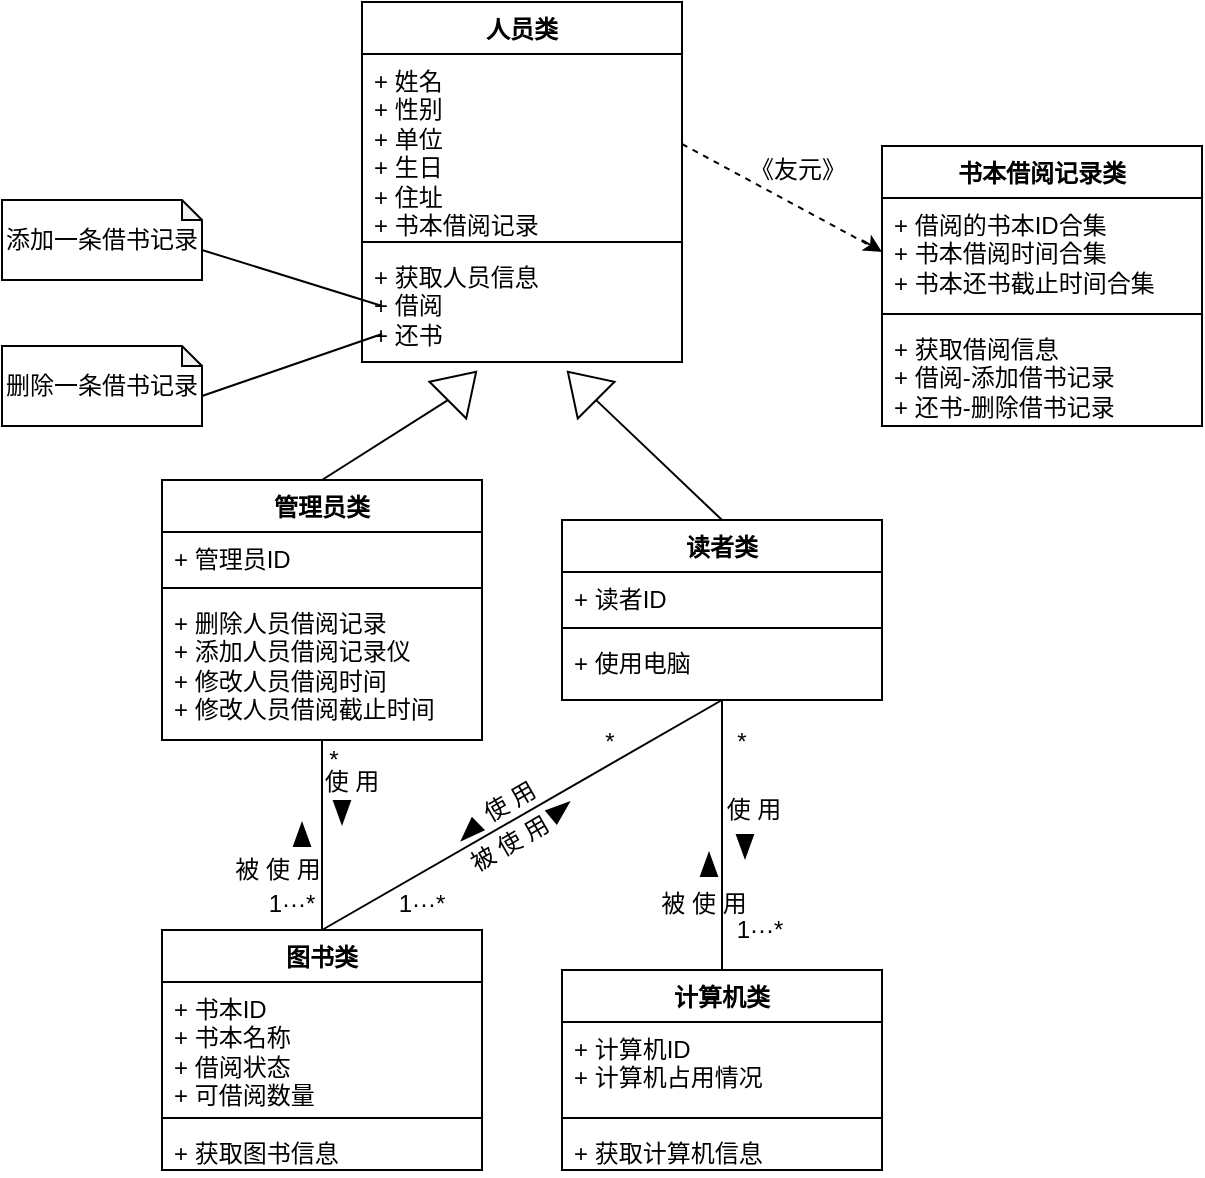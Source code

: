 <mxfile version="21.1.1" type="github">
  <diagram id="C5RBs43oDa-KdzZeNtuy" name="Page-1">
    <mxGraphModel dx="1342" dy="623" grid="1" gridSize="10" guides="1" tooltips="1" connect="1" arrows="1" fold="1" page="1" pageScale="1" pageWidth="827" pageHeight="1169" math="0" shadow="0">
      <root>
        <mxCell id="WIyWlLk6GJQsqaUBKTNV-0" />
        <mxCell id="WIyWlLk6GJQsqaUBKTNV-1" parent="WIyWlLk6GJQsqaUBKTNV-0" />
        <mxCell id="I4qgjlkOym51_c_RJzPV-0" value="人员类" style="swimlane;fontStyle=1;align=center;verticalAlign=top;childLayout=stackLayout;horizontal=1;startSize=26;horizontalStack=0;resizeParent=1;resizeParentMax=0;resizeLast=0;collapsible=1;marginBottom=0;whiteSpace=wrap;html=1;" vertex="1" parent="WIyWlLk6GJQsqaUBKTNV-1">
          <mxGeometry x="220" y="61" width="160" height="180" as="geometry" />
        </mxCell>
        <mxCell id="I4qgjlkOym51_c_RJzPV-1" value="+ 姓名&lt;br&gt;+ 性别&lt;br&gt;+ 单位&lt;br&gt;+ 生日&lt;br&gt;+ 住址&lt;br&gt;+ 书本借阅记录" style="text;strokeColor=none;fillColor=none;align=left;verticalAlign=top;spacingLeft=4;spacingRight=4;overflow=hidden;rotatable=0;points=[[0,0.5],[1,0.5]];portConstraint=eastwest;whiteSpace=wrap;html=1;" vertex="1" parent="I4qgjlkOym51_c_RJzPV-0">
          <mxGeometry y="26" width="160" height="90" as="geometry" />
        </mxCell>
        <mxCell id="I4qgjlkOym51_c_RJzPV-2" value="" style="line;strokeWidth=1;fillColor=none;align=left;verticalAlign=middle;spacingTop=-1;spacingLeft=3;spacingRight=3;rotatable=0;labelPosition=right;points=[];portConstraint=eastwest;strokeColor=inherit;" vertex="1" parent="I4qgjlkOym51_c_RJzPV-0">
          <mxGeometry y="116" width="160" height="8" as="geometry" />
        </mxCell>
        <mxCell id="I4qgjlkOym51_c_RJzPV-3" value="+ 获取人员信息&lt;br&gt;+ 借阅&lt;br style=&quot;border-color: var(--border-color);&quot;&gt;+ 还书" style="text;strokeColor=none;fillColor=none;align=left;verticalAlign=top;spacingLeft=4;spacingRight=4;overflow=hidden;rotatable=0;points=[[0,0.5],[1,0.5]];portConstraint=eastwest;whiteSpace=wrap;html=1;" vertex="1" parent="I4qgjlkOym51_c_RJzPV-0">
          <mxGeometry y="124" width="160" height="56" as="geometry" />
        </mxCell>
        <mxCell id="I4qgjlkOym51_c_RJzPV-4" value="管理员类" style="swimlane;fontStyle=1;align=center;verticalAlign=top;childLayout=stackLayout;horizontal=1;startSize=26;horizontalStack=0;resizeParent=1;resizeParentMax=0;resizeLast=0;collapsible=1;marginBottom=0;whiteSpace=wrap;html=1;" vertex="1" parent="WIyWlLk6GJQsqaUBKTNV-1">
          <mxGeometry x="120" y="300" width="160" height="130" as="geometry" />
        </mxCell>
        <mxCell id="I4qgjlkOym51_c_RJzPV-5" value="+ 管理员ID" style="text;strokeColor=none;fillColor=none;align=left;verticalAlign=top;spacingLeft=4;spacingRight=4;overflow=hidden;rotatable=0;points=[[0,0.5],[1,0.5]];portConstraint=eastwest;whiteSpace=wrap;html=1;" vertex="1" parent="I4qgjlkOym51_c_RJzPV-4">
          <mxGeometry y="26" width="160" height="24" as="geometry" />
        </mxCell>
        <mxCell id="I4qgjlkOym51_c_RJzPV-6" value="" style="line;strokeWidth=1;fillColor=none;align=left;verticalAlign=middle;spacingTop=-1;spacingLeft=3;spacingRight=3;rotatable=0;labelPosition=right;points=[];portConstraint=eastwest;strokeColor=inherit;" vertex="1" parent="I4qgjlkOym51_c_RJzPV-4">
          <mxGeometry y="50" width="160" height="8" as="geometry" />
        </mxCell>
        <mxCell id="I4qgjlkOym51_c_RJzPV-7" value="+ 删除人员借阅记录&lt;br&gt;+ 添加人员借阅记录仪&lt;br&gt;+ 修改人员借阅时间&lt;br style=&quot;border-color: var(--border-color);&quot;&gt;+ 修改人员借阅截止时间" style="text;strokeColor=none;fillColor=none;align=left;verticalAlign=top;spacingLeft=4;spacingRight=4;overflow=hidden;rotatable=0;points=[[0,0.5],[1,0.5]];portConstraint=eastwest;whiteSpace=wrap;html=1;" vertex="1" parent="I4qgjlkOym51_c_RJzPV-4">
          <mxGeometry y="58" width="160" height="72" as="geometry" />
        </mxCell>
        <mxCell id="I4qgjlkOym51_c_RJzPV-9" value="读者类" style="swimlane;fontStyle=1;align=center;verticalAlign=top;childLayout=stackLayout;horizontal=1;startSize=26;horizontalStack=0;resizeParent=1;resizeParentMax=0;resizeLast=0;collapsible=1;marginBottom=0;whiteSpace=wrap;html=1;" vertex="1" parent="WIyWlLk6GJQsqaUBKTNV-1">
          <mxGeometry x="320" y="320" width="160" height="90" as="geometry" />
        </mxCell>
        <mxCell id="I4qgjlkOym51_c_RJzPV-10" value="+ 读者ID" style="text;strokeColor=none;fillColor=none;align=left;verticalAlign=top;spacingLeft=4;spacingRight=4;overflow=hidden;rotatable=0;points=[[0,0.5],[1,0.5]];portConstraint=eastwest;whiteSpace=wrap;html=1;" vertex="1" parent="I4qgjlkOym51_c_RJzPV-9">
          <mxGeometry y="26" width="160" height="24" as="geometry" />
        </mxCell>
        <mxCell id="I4qgjlkOym51_c_RJzPV-11" value="" style="line;strokeWidth=1;fillColor=none;align=left;verticalAlign=middle;spacingTop=-1;spacingLeft=3;spacingRight=3;rotatable=0;labelPosition=right;points=[];portConstraint=eastwest;strokeColor=inherit;" vertex="1" parent="I4qgjlkOym51_c_RJzPV-9">
          <mxGeometry y="50" width="160" height="8" as="geometry" />
        </mxCell>
        <mxCell id="I4qgjlkOym51_c_RJzPV-12" value="+ 使用电脑" style="text;strokeColor=none;fillColor=none;align=left;verticalAlign=top;spacingLeft=4;spacingRight=4;overflow=hidden;rotatable=0;points=[[0,0.5],[1,0.5]];portConstraint=eastwest;whiteSpace=wrap;html=1;" vertex="1" parent="I4qgjlkOym51_c_RJzPV-9">
          <mxGeometry y="58" width="160" height="32" as="geometry" />
        </mxCell>
        <mxCell id="I4qgjlkOym51_c_RJzPV-13" value="" style="triangle;whiteSpace=wrap;html=1;rotation=-45;" vertex="1" parent="WIyWlLk6GJQsqaUBKTNV-1">
          <mxGeometry x="260" y="240" width="20" height="26" as="geometry" />
        </mxCell>
        <mxCell id="I4qgjlkOym51_c_RJzPV-14" value="" style="triangle;whiteSpace=wrap;html=1;rotation=-135;" vertex="1" parent="WIyWlLk6GJQsqaUBKTNV-1">
          <mxGeometry x="320" y="240" width="20" height="26" as="geometry" />
        </mxCell>
        <mxCell id="I4qgjlkOym51_c_RJzPV-15" value="" style="endArrow=none;html=1;rounded=0;exitX=0.5;exitY=0;exitDx=0;exitDy=0;entryX=0;entryY=0.5;entryDx=0;entryDy=0;" edge="1" parent="WIyWlLk6GJQsqaUBKTNV-1" source="I4qgjlkOym51_c_RJzPV-4" target="I4qgjlkOym51_c_RJzPV-13">
          <mxGeometry width="50" height="50" relative="1" as="geometry">
            <mxPoint x="360" y="310" as="sourcePoint" />
            <mxPoint x="410" y="260" as="targetPoint" />
          </mxGeometry>
        </mxCell>
        <mxCell id="I4qgjlkOym51_c_RJzPV-16" value="" style="endArrow=none;html=1;rounded=0;entryX=0;entryY=0.5;entryDx=0;entryDy=0;exitX=0.5;exitY=0;exitDx=0;exitDy=0;" edge="1" parent="WIyWlLk6GJQsqaUBKTNV-1" source="I4qgjlkOym51_c_RJzPV-9" target="I4qgjlkOym51_c_RJzPV-14">
          <mxGeometry width="50" height="50" relative="1" as="geometry">
            <mxPoint x="360" y="310" as="sourcePoint" />
            <mxPoint x="410" y="260" as="targetPoint" />
          </mxGeometry>
        </mxCell>
        <mxCell id="I4qgjlkOym51_c_RJzPV-19" value="图书类" style="swimlane;fontStyle=1;align=center;verticalAlign=top;childLayout=stackLayout;horizontal=1;startSize=26;horizontalStack=0;resizeParent=1;resizeParentMax=0;resizeLast=0;collapsible=1;marginBottom=0;whiteSpace=wrap;html=1;" vertex="1" parent="WIyWlLk6GJQsqaUBKTNV-1">
          <mxGeometry x="120" y="525" width="160" height="120" as="geometry" />
        </mxCell>
        <mxCell id="I4qgjlkOym51_c_RJzPV-20" value="+ 书本ID&lt;br&gt;+ 书本名称&lt;br&gt;+ 借阅状态&lt;br&gt;+ 可借阅数量" style="text;strokeColor=none;fillColor=none;align=left;verticalAlign=top;spacingLeft=4;spacingRight=4;overflow=hidden;rotatable=0;points=[[0,0.5],[1,0.5]];portConstraint=eastwest;whiteSpace=wrap;html=1;" vertex="1" parent="I4qgjlkOym51_c_RJzPV-19">
          <mxGeometry y="26" width="160" height="64" as="geometry" />
        </mxCell>
        <mxCell id="I4qgjlkOym51_c_RJzPV-21" value="" style="line;strokeWidth=1;fillColor=none;align=left;verticalAlign=middle;spacingTop=-1;spacingLeft=3;spacingRight=3;rotatable=0;labelPosition=right;points=[];portConstraint=eastwest;strokeColor=inherit;" vertex="1" parent="I4qgjlkOym51_c_RJzPV-19">
          <mxGeometry y="90" width="160" height="8" as="geometry" />
        </mxCell>
        <mxCell id="I4qgjlkOym51_c_RJzPV-22" value="+ &lt;font style=&quot;font-size: 12px;&quot;&gt;获取图书信息&lt;/font&gt;" style="text;strokeColor=none;fillColor=none;align=left;verticalAlign=top;spacingLeft=4;spacingRight=4;overflow=hidden;rotatable=0;points=[[0,0.5],[1,0.5]];portConstraint=eastwest;whiteSpace=wrap;html=1;" vertex="1" parent="I4qgjlkOym51_c_RJzPV-19">
          <mxGeometry y="98" width="160" height="22" as="geometry" />
        </mxCell>
        <mxCell id="I4qgjlkOym51_c_RJzPV-23" value="计算机类" style="swimlane;fontStyle=1;align=center;verticalAlign=top;childLayout=stackLayout;horizontal=1;startSize=26;horizontalStack=0;resizeParent=1;resizeParentMax=0;resizeLast=0;collapsible=1;marginBottom=0;whiteSpace=wrap;html=1;" vertex="1" parent="WIyWlLk6GJQsqaUBKTNV-1">
          <mxGeometry x="320" y="545" width="160" height="100" as="geometry" />
        </mxCell>
        <mxCell id="I4qgjlkOym51_c_RJzPV-24" value="+ 计算机ID&lt;br&gt;+ 计算机占用情况" style="text;strokeColor=none;fillColor=none;align=left;verticalAlign=top;spacingLeft=4;spacingRight=4;overflow=hidden;rotatable=0;points=[[0,0.5],[1,0.5]];portConstraint=eastwest;whiteSpace=wrap;html=1;" vertex="1" parent="I4qgjlkOym51_c_RJzPV-23">
          <mxGeometry y="26" width="160" height="44" as="geometry" />
        </mxCell>
        <mxCell id="I4qgjlkOym51_c_RJzPV-25" value="" style="line;strokeWidth=1;fillColor=none;align=left;verticalAlign=middle;spacingTop=-1;spacingLeft=3;spacingRight=3;rotatable=0;labelPosition=right;points=[];portConstraint=eastwest;strokeColor=inherit;" vertex="1" parent="I4qgjlkOym51_c_RJzPV-23">
          <mxGeometry y="70" width="160" height="8" as="geometry" />
        </mxCell>
        <mxCell id="I4qgjlkOym51_c_RJzPV-26" value="+ 获取计算机信息" style="text;strokeColor=none;fillColor=none;align=left;verticalAlign=top;spacingLeft=4;spacingRight=4;overflow=hidden;rotatable=0;points=[[0,0.5],[1,0.5]];portConstraint=eastwest;whiteSpace=wrap;html=1;" vertex="1" parent="I4qgjlkOym51_c_RJzPV-23">
          <mxGeometry y="78" width="160" height="22" as="geometry" />
        </mxCell>
        <mxCell id="I4qgjlkOym51_c_RJzPV-27" value="" style="endArrow=none;html=1;rounded=0;exitX=0.5;exitY=0;exitDx=0;exitDy=0;entryX=0.5;entryY=1;entryDx=0;entryDy=0;entryPerimeter=0;" edge="1" parent="WIyWlLk6GJQsqaUBKTNV-1" source="I4qgjlkOym51_c_RJzPV-19" target="I4qgjlkOym51_c_RJzPV-7">
          <mxGeometry width="50" height="50" relative="1" as="geometry">
            <mxPoint x="360" y="480" as="sourcePoint" />
            <mxPoint x="190" y="440" as="targetPoint" />
          </mxGeometry>
        </mxCell>
        <mxCell id="I4qgjlkOym51_c_RJzPV-28" value="" style="endArrow=none;html=1;rounded=0;exitX=0.5;exitY=0;exitDx=0;exitDy=0;entryX=0.5;entryY=1.013;entryDx=0;entryDy=0;entryPerimeter=0;" edge="1" parent="WIyWlLk6GJQsqaUBKTNV-1" source="I4qgjlkOym51_c_RJzPV-23" target="I4qgjlkOym51_c_RJzPV-12">
          <mxGeometry width="50" height="50" relative="1" as="geometry">
            <mxPoint x="329.66" y="480" as="sourcePoint" />
            <mxPoint x="329.66" y="420" as="targetPoint" />
          </mxGeometry>
        </mxCell>
        <mxCell id="I4qgjlkOym51_c_RJzPV-29" value="" style="endArrow=none;html=1;rounded=0;entryX=0.5;entryY=1;entryDx=0;entryDy=0;entryPerimeter=0;exitX=0.5;exitY=0;exitDx=0;exitDy=0;" edge="1" parent="WIyWlLk6GJQsqaUBKTNV-1" source="I4qgjlkOym51_c_RJzPV-19" target="I4qgjlkOym51_c_RJzPV-12">
          <mxGeometry width="50" height="50" relative="1" as="geometry">
            <mxPoint x="360" y="500" as="sourcePoint" />
            <mxPoint x="410" y="450" as="targetPoint" />
          </mxGeometry>
        </mxCell>
        <mxCell id="I4qgjlkOym51_c_RJzPV-32" value="添加一条借书记录" style="shape=note;whiteSpace=wrap;html=1;backgroundOutline=1;darkOpacity=0.05;size=10;" vertex="1" parent="WIyWlLk6GJQsqaUBKTNV-1">
          <mxGeometry x="40" y="160" width="100" height="40" as="geometry" />
        </mxCell>
        <mxCell id="I4qgjlkOym51_c_RJzPV-34" value="删除一条借书记录" style="shape=note;whiteSpace=wrap;html=1;backgroundOutline=1;darkOpacity=0.05;size=10;" vertex="1" parent="WIyWlLk6GJQsqaUBKTNV-1">
          <mxGeometry x="40" y="233" width="100" height="40" as="geometry" />
        </mxCell>
        <mxCell id="I4qgjlkOym51_c_RJzPV-40" value="书本借阅记录类" style="swimlane;fontStyle=1;align=center;verticalAlign=top;childLayout=stackLayout;horizontal=1;startSize=26;horizontalStack=0;resizeParent=1;resizeParentMax=0;resizeLast=0;collapsible=1;marginBottom=0;whiteSpace=wrap;html=1;" vertex="1" parent="WIyWlLk6GJQsqaUBKTNV-1">
          <mxGeometry x="480" y="133" width="160" height="140" as="geometry">
            <mxRectangle x="440" y="90" width="120" height="30" as="alternateBounds" />
          </mxGeometry>
        </mxCell>
        <mxCell id="I4qgjlkOym51_c_RJzPV-41" value="+ 借阅的书本ID合集&lt;br&gt;+ 书本借阅时间合集&lt;br&gt;+ 书本还书截止时间合集" style="text;strokeColor=none;fillColor=none;align=left;verticalAlign=top;spacingLeft=4;spacingRight=4;overflow=hidden;rotatable=0;points=[[0,0.5],[1,0.5]];portConstraint=eastwest;whiteSpace=wrap;html=1;" vertex="1" parent="I4qgjlkOym51_c_RJzPV-40">
          <mxGeometry y="26" width="160" height="54" as="geometry" />
        </mxCell>
        <mxCell id="I4qgjlkOym51_c_RJzPV-42" value="" style="line;strokeWidth=1;fillColor=none;align=left;verticalAlign=middle;spacingTop=-1;spacingLeft=3;spacingRight=3;rotatable=0;labelPosition=right;points=[];portConstraint=eastwest;strokeColor=inherit;" vertex="1" parent="I4qgjlkOym51_c_RJzPV-40">
          <mxGeometry y="80" width="160" height="8" as="geometry" />
        </mxCell>
        <mxCell id="I4qgjlkOym51_c_RJzPV-43" value="+ 获取借阅信息&lt;br&gt;+ 借阅-添加借书记录&lt;br&gt;+ 还书-删除借书记录" style="text;strokeColor=none;fillColor=none;align=left;verticalAlign=top;spacingLeft=4;spacingRight=4;overflow=hidden;rotatable=0;points=[[0,0.5],[1,0.5]];portConstraint=eastwest;whiteSpace=wrap;html=1;" vertex="1" parent="I4qgjlkOym51_c_RJzPV-40">
          <mxGeometry y="88" width="160" height="52" as="geometry" />
        </mxCell>
        <mxCell id="I4qgjlkOym51_c_RJzPV-44" value="" style="endArrow=none;dashed=1;html=1;rounded=0;exitX=1;exitY=0.5;exitDx=0;exitDy=0;entryX=0;entryY=0.5;entryDx=0;entryDy=0;" edge="1" parent="WIyWlLk6GJQsqaUBKTNV-1" source="I4qgjlkOym51_c_RJzPV-1" target="I4qgjlkOym51_c_RJzPV-41">
          <mxGeometry width="50" height="50" relative="1" as="geometry">
            <mxPoint x="590" y="200" as="sourcePoint" />
            <mxPoint x="640" y="150" as="targetPoint" />
          </mxGeometry>
        </mxCell>
        <mxCell id="I4qgjlkOym51_c_RJzPV-45" value="" style="endArrow=classic;html=1;rounded=0;entryX=0;entryY=0.5;entryDx=0;entryDy=0;" edge="1" parent="WIyWlLk6GJQsqaUBKTNV-1" target="I4qgjlkOym51_c_RJzPV-41">
          <mxGeometry width="50" height="50" relative="1" as="geometry">
            <mxPoint x="470" y="180" as="sourcePoint" />
            <mxPoint x="630" y="150" as="targetPoint" />
          </mxGeometry>
        </mxCell>
        <mxCell id="I4qgjlkOym51_c_RJzPV-46" value="《友元》" style="text;html=1;strokeColor=none;fillColor=none;align=center;verticalAlign=middle;whiteSpace=wrap;rounded=0;" vertex="1" parent="WIyWlLk6GJQsqaUBKTNV-1">
          <mxGeometry x="408" y="130" width="60" height="30" as="geometry" />
        </mxCell>
        <mxCell id="I4qgjlkOym51_c_RJzPV-47" value="" style="endArrow=none;html=1;rounded=0;exitX=0;exitY=0;exitDx=100;exitDy=25;exitPerimeter=0;entryX=0.063;entryY=0.5;entryDx=0;entryDy=0;entryPerimeter=0;" edge="1" parent="WIyWlLk6GJQsqaUBKTNV-1" source="I4qgjlkOym51_c_RJzPV-32" target="I4qgjlkOym51_c_RJzPV-3">
          <mxGeometry width="50" height="50" relative="1" as="geometry">
            <mxPoint x="540" y="330" as="sourcePoint" />
            <mxPoint x="590" y="280" as="targetPoint" />
          </mxGeometry>
        </mxCell>
        <mxCell id="I4qgjlkOym51_c_RJzPV-48" value="" style="endArrow=none;html=1;rounded=0;exitX=0;exitY=0;exitDx=100;exitDy=25;exitPerimeter=0;" edge="1" parent="WIyWlLk6GJQsqaUBKTNV-1" source="I4qgjlkOym51_c_RJzPV-34">
          <mxGeometry width="50" height="50" relative="1" as="geometry">
            <mxPoint x="140" y="202" as="sourcePoint" />
            <mxPoint x="230" y="227" as="targetPoint" />
          </mxGeometry>
        </mxCell>
        <mxCell id="I4qgjlkOym51_c_RJzPV-49" value="使 用" style="text;html=1;strokeColor=none;fillColor=none;align=center;verticalAlign=middle;whiteSpace=wrap;rounded=0;" vertex="1" parent="WIyWlLk6GJQsqaUBKTNV-1">
          <mxGeometry x="185" y="436" width="60" height="30" as="geometry" />
        </mxCell>
        <mxCell id="I4qgjlkOym51_c_RJzPV-50" value="被 使 用" style="text;html=1;strokeColor=none;fillColor=none;align=center;verticalAlign=middle;whiteSpace=wrap;rounded=0;" vertex="1" parent="WIyWlLk6GJQsqaUBKTNV-1">
          <mxGeometry x="148" y="480" width="60" height="30" as="geometry" />
        </mxCell>
        <mxCell id="I4qgjlkOym51_c_RJzPV-51" value="" style="triangle;whiteSpace=wrap;html=1;fillColor=#000000;rotation=-90;" vertex="1" parent="WIyWlLk6GJQsqaUBKTNV-1">
          <mxGeometry x="184.5" y="473.5" width="11" height="8" as="geometry" />
        </mxCell>
        <mxCell id="I4qgjlkOym51_c_RJzPV-55" value="" style="triangle;whiteSpace=wrap;html=1;fillColor=#000000;rotation=90;" vertex="1" parent="WIyWlLk6GJQsqaUBKTNV-1">
          <mxGeometry x="204.5" y="462" width="11" height="8" as="geometry" />
        </mxCell>
        <mxCell id="I4qgjlkOym51_c_RJzPV-56" value="*" style="text;html=1;strokeColor=none;fillColor=none;align=center;verticalAlign=middle;whiteSpace=wrap;rounded=0;" vertex="1" parent="WIyWlLk6GJQsqaUBKTNV-1">
          <mxGeometry x="176" y="425" width="60" height="30" as="geometry" />
        </mxCell>
        <mxCell id="I4qgjlkOym51_c_RJzPV-57" value="1···*" style="text;html=1;strokeColor=none;fillColor=none;align=center;verticalAlign=middle;whiteSpace=wrap;rounded=0;" vertex="1" parent="WIyWlLk6GJQsqaUBKTNV-1">
          <mxGeometry x="155" y="497" width="60" height="30" as="geometry" />
        </mxCell>
        <mxCell id="I4qgjlkOym51_c_RJzPV-58" value="使 用" style="text;html=1;strokeColor=none;fillColor=none;align=center;verticalAlign=middle;whiteSpace=wrap;rounded=0;rotation=-30;" vertex="1" parent="WIyWlLk6GJQsqaUBKTNV-1">
          <mxGeometry x="264" y="446" width="60" height="30" as="geometry" />
        </mxCell>
        <mxCell id="I4qgjlkOym51_c_RJzPV-59" value="被 使 用" style="text;html=1;strokeColor=none;fillColor=none;align=center;verticalAlign=middle;whiteSpace=wrap;rounded=0;rotation=-30;" vertex="1" parent="WIyWlLk6GJQsqaUBKTNV-1">
          <mxGeometry x="264" y="467" width="60" height="30" as="geometry" />
        </mxCell>
        <mxCell id="I4qgjlkOym51_c_RJzPV-60" value="" style="triangle;whiteSpace=wrap;html=1;fillColor=#000000;rotation=-40;" vertex="1" parent="WIyWlLk6GJQsqaUBKTNV-1">
          <mxGeometry x="313.5" y="461" width="11" height="8" as="geometry" />
        </mxCell>
        <mxCell id="I4qgjlkOym51_c_RJzPV-61" value="" style="triangle;whiteSpace=wrap;html=1;fillColor=#000000;rotation=-225;" vertex="1" parent="WIyWlLk6GJQsqaUBKTNV-1">
          <mxGeometry x="268.5" y="472" width="11" height="8" as="geometry" />
        </mxCell>
        <mxCell id="I4qgjlkOym51_c_RJzPV-64" value="*" style="text;html=1;strokeColor=none;fillColor=none;align=center;verticalAlign=middle;whiteSpace=wrap;rounded=0;" vertex="1" parent="WIyWlLk6GJQsqaUBKTNV-1">
          <mxGeometry x="313.5" y="416" width="60" height="30" as="geometry" />
        </mxCell>
        <mxCell id="I4qgjlkOym51_c_RJzPV-65" value="1···*" style="text;html=1;strokeColor=none;fillColor=none;align=center;verticalAlign=middle;whiteSpace=wrap;rounded=0;" vertex="1" parent="WIyWlLk6GJQsqaUBKTNV-1">
          <mxGeometry x="219.5" y="497" width="60" height="30" as="geometry" />
        </mxCell>
        <mxCell id="I4qgjlkOym51_c_RJzPV-66" value="使 用" style="text;html=1;strokeColor=none;fillColor=none;align=center;verticalAlign=middle;whiteSpace=wrap;rounded=0;" vertex="1" parent="WIyWlLk6GJQsqaUBKTNV-1">
          <mxGeometry x="385.5" y="450" width="60" height="30" as="geometry" />
        </mxCell>
        <mxCell id="I4qgjlkOym51_c_RJzPV-67" value="被 使 用" style="text;html=1;strokeColor=none;fillColor=none;align=center;verticalAlign=middle;whiteSpace=wrap;rounded=0;" vertex="1" parent="WIyWlLk6GJQsqaUBKTNV-1">
          <mxGeometry x="360.5" y="497" width="60" height="30" as="geometry" />
        </mxCell>
        <mxCell id="I4qgjlkOym51_c_RJzPV-68" value="" style="triangle;whiteSpace=wrap;html=1;fillColor=#000000;rotation=-90;" vertex="1" parent="WIyWlLk6GJQsqaUBKTNV-1">
          <mxGeometry x="388" y="488.5" width="11" height="8" as="geometry" />
        </mxCell>
        <mxCell id="I4qgjlkOym51_c_RJzPV-69" value="" style="triangle;whiteSpace=wrap;html=1;fillColor=#000000;rotation=90;" vertex="1" parent="WIyWlLk6GJQsqaUBKTNV-1">
          <mxGeometry x="406" y="479" width="11" height="8" as="geometry" />
        </mxCell>
        <mxCell id="I4qgjlkOym51_c_RJzPV-70" value="*" style="text;html=1;strokeColor=none;fillColor=none;align=center;verticalAlign=middle;whiteSpace=wrap;rounded=0;" vertex="1" parent="WIyWlLk6GJQsqaUBKTNV-1">
          <mxGeometry x="380" y="416" width="60" height="30" as="geometry" />
        </mxCell>
        <mxCell id="I4qgjlkOym51_c_RJzPV-71" value="1···*" style="text;html=1;strokeColor=none;fillColor=none;align=center;verticalAlign=middle;whiteSpace=wrap;rounded=0;" vertex="1" parent="WIyWlLk6GJQsqaUBKTNV-1">
          <mxGeometry x="388.5" y="510" width="60" height="30" as="geometry" />
        </mxCell>
      </root>
    </mxGraphModel>
  </diagram>
</mxfile>

